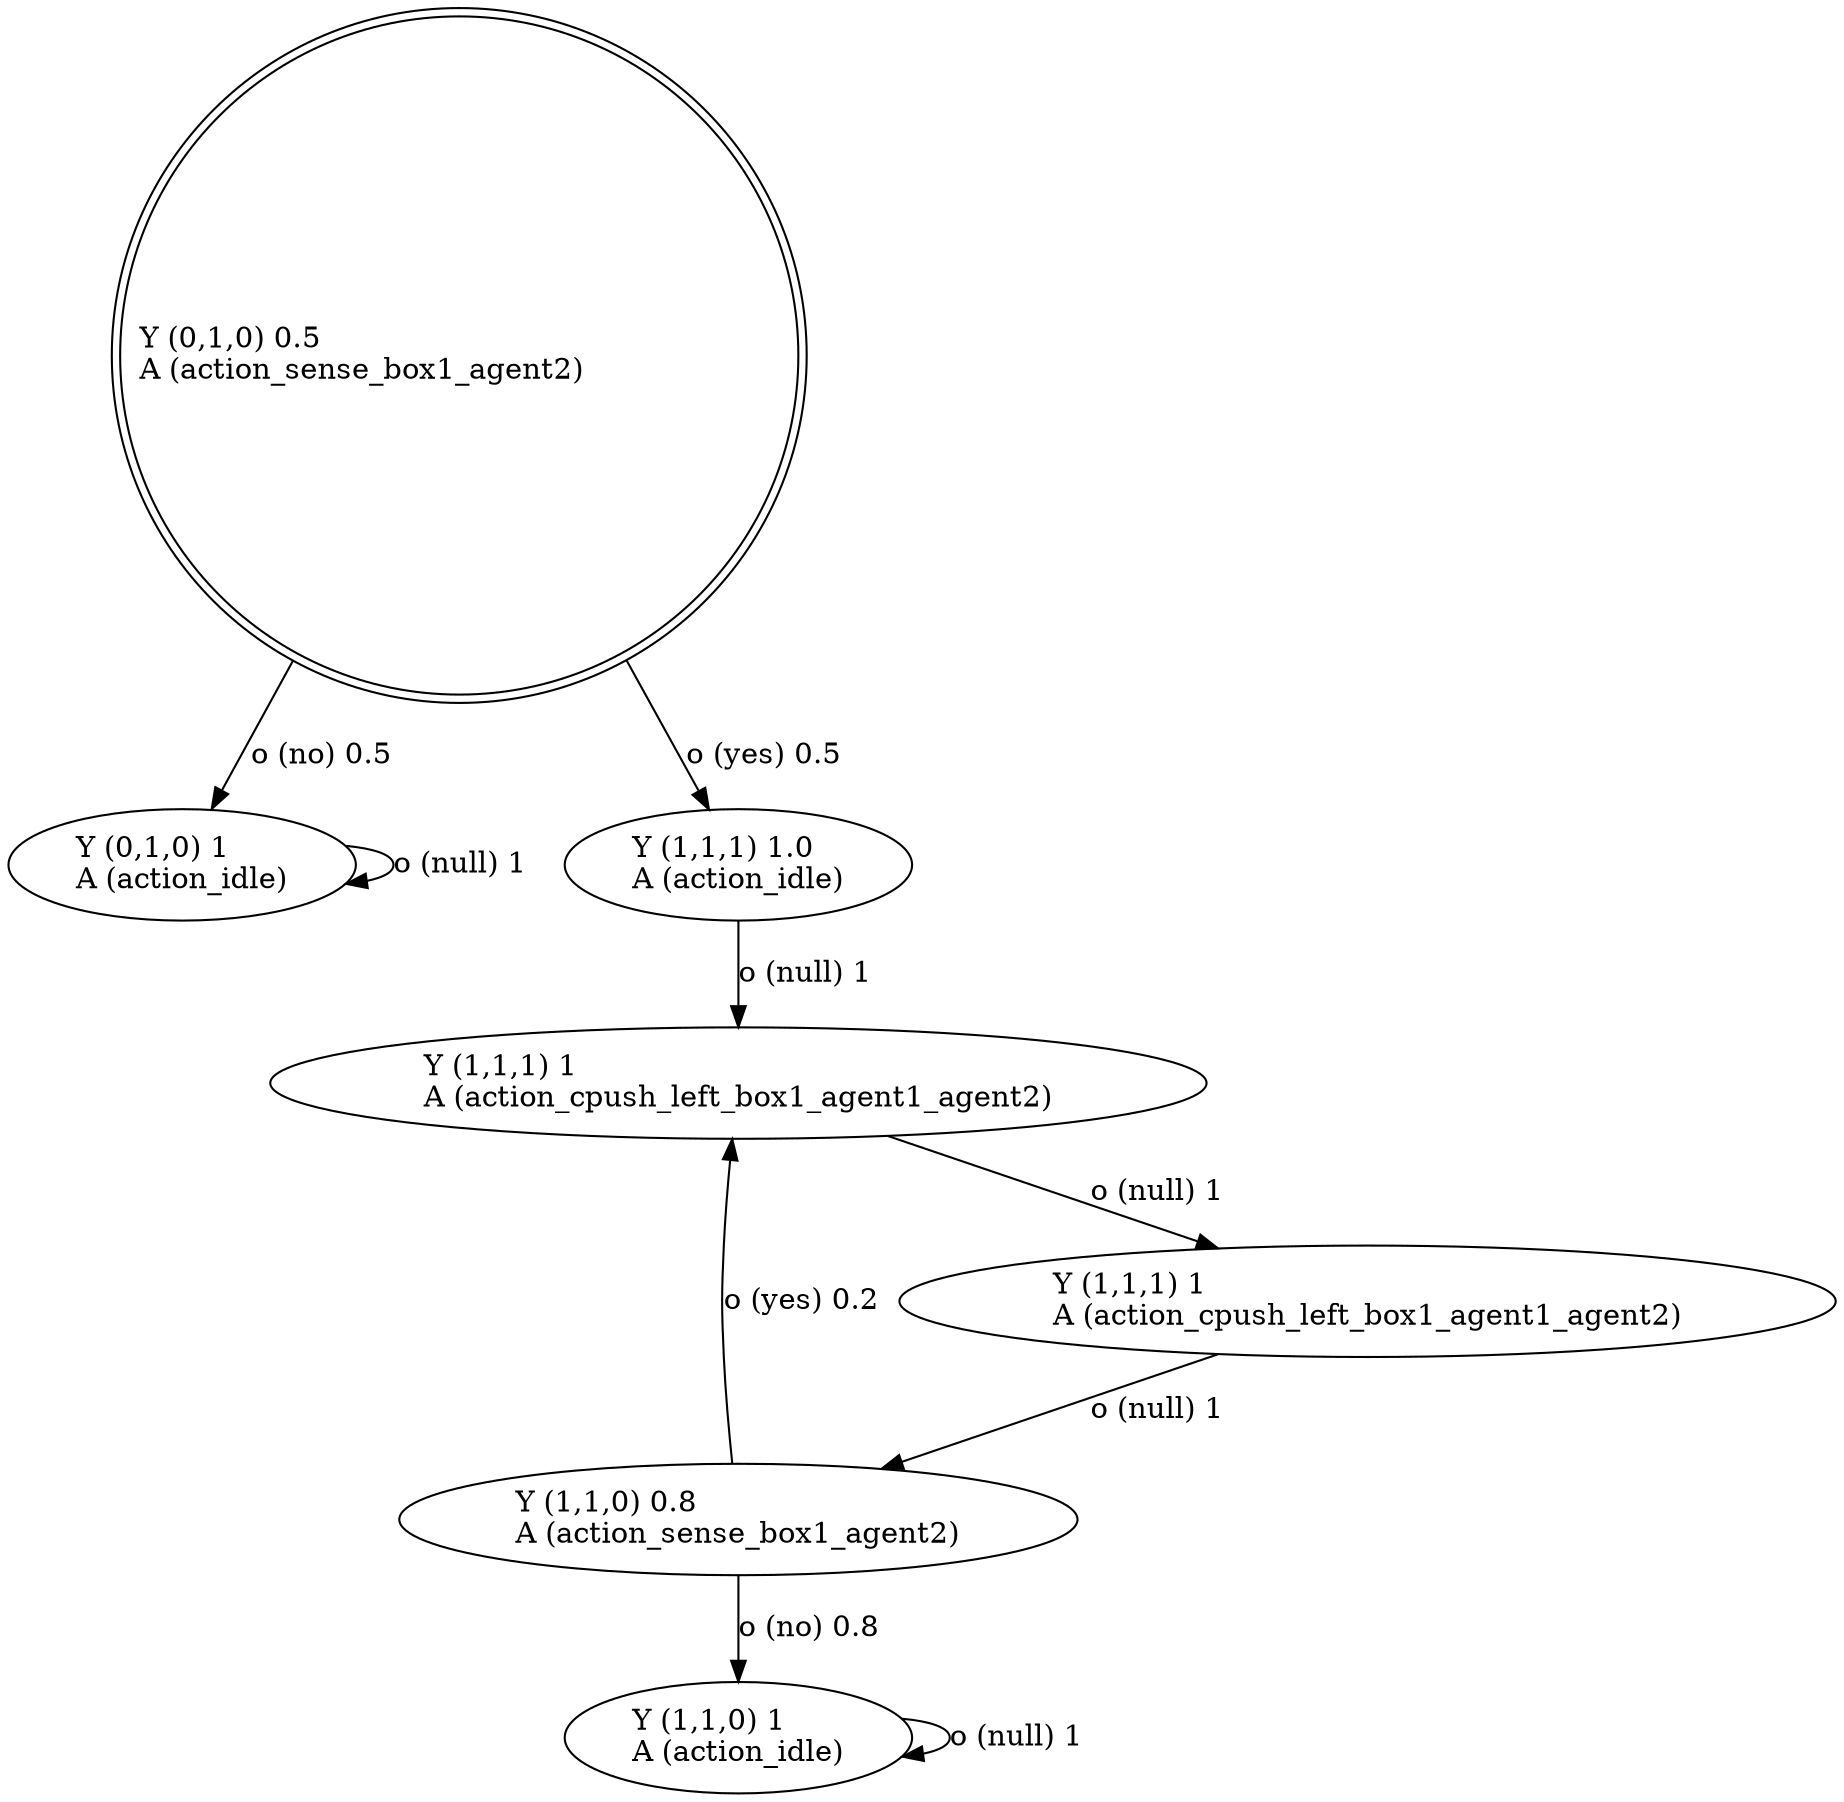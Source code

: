 digraph "G" {
root [label="Y (0,1,0) 0.5\lA (action_sense_box1_agent2)\l", labeljust="l", shape=doublecircle];
x0row8 [label="Y (1,1,0) 0.8\lA (action_sense_box1_agent2)\l"];
x0row3 [label="Y (0,1,0) 1\lA (action_idle)\l"];
x0row10 [label="Y (1,1,0) 1\lA (action_idle)\l"];
x0row6 [label="Y (1,1,1) 1\lA (action_cpush_left_box1_agent1_agent2)\l"];
x0row6_noop_0 [label="Y (1,1,1) 1.0\lA (action_idle)\l"];
x0row6_repeat_1 [label="Y (1,1,1) 1\lA (action_cpush_left_box1_agent1_agent2)\l"];
root -> x0row3  [key=0, label="o (no) 0.5\l"];
root -> x0row6_noop_0  [key=0, label="o (yes) 0.5\l"];
x0row8 -> x0row6  [key=0, label="o (yes) 0.2\l"];
x0row8 -> x0row10  [key=0, label="o (no) 0.8\l"];
x0row3 -> x0row3  [key=0, label="o (null) 1\l"];
x0row10 -> x0row10  [key=0, label="o (null) 1\l"];
x0row6 -> x0row6_repeat_1  [key=0, label="o (null) 1\l"];
x0row6_noop_0 -> x0row6  [key=0, label="o (null) 1\l"];
x0row6_repeat_1 -> x0row8  [key=0, label="o (null) 1\l"];
}
